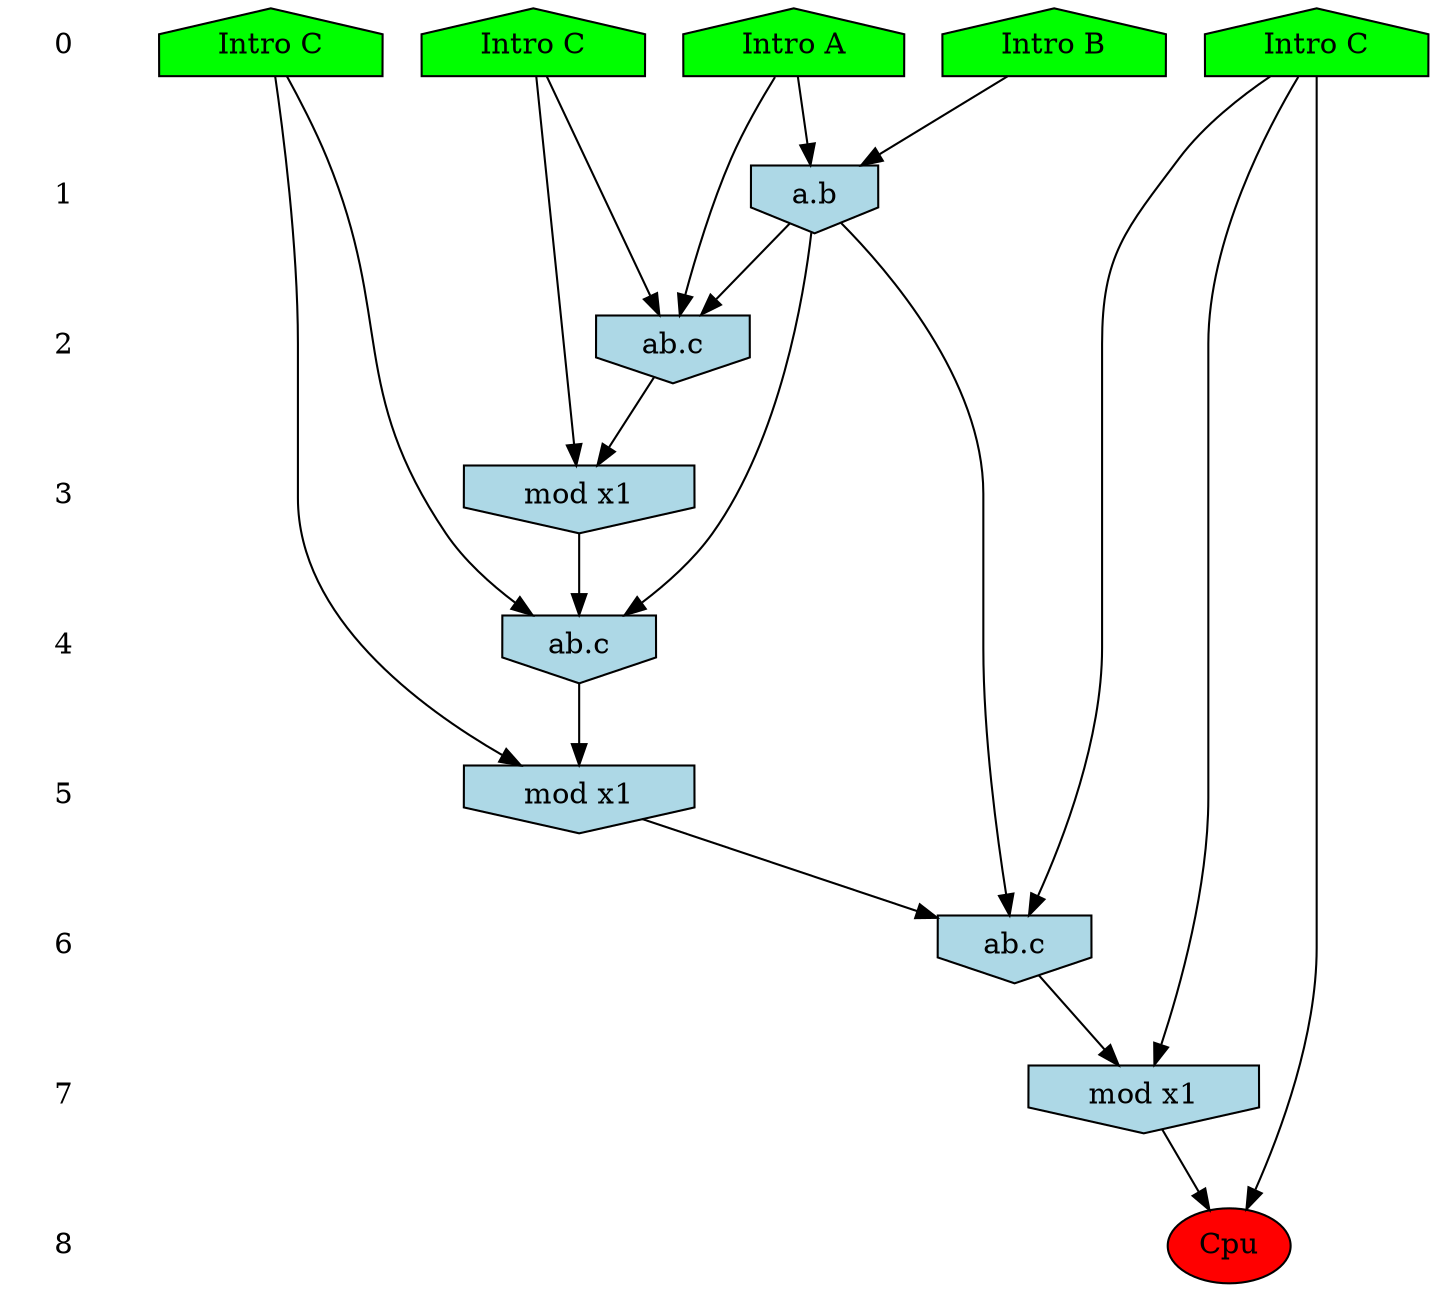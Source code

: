 /* Compression of 329 causal flows obtained in average at 9.899843E+00 t.u */
/* Compressed causal flows were: [39;104;108;120;171;186;188;194;200;203;210;222;228;229;247;248;267;268;270;274;278;280;281;284;285;286;291;309;312;326;331;333;339;346;359;370;372;377;393;394;396;397;403;410;437;443;445;447;452;454;456;461;473;475;490;501;504;509;511;516;518;524;527;534;542;546;548;550;555;557;569;583;588;592;593;596;601;622;624;629;634;636;642;645;657;665;672;680;686;700;706;717;723;726;728;730;738;747;755;762;764;767;774;781;786;800;802;804;810;815;821;826;832;841;844;846;850;854;855;872;875;876;879;884;886;897;899;903;908;927;929;933;940;956;963;982;992;994;998;1003;1004;1009;1011;1018;1024;1048;1056;1073;1074;1081;1083;1089;1090;1112;1113;1127;1130;1135;1137;1159;1173;1195;1196;1205;1208;1209;1210;1220;1240;1242;1245;1262;1271;1276;1280;1288;1295;1296;1302;1304;1309;1320;1327;1331;1344;1346;1357;1358;1361;1364;1375;1380;1387;1389;1397;1402;1412;1422;1426;1429;1432;1434;1439;1450;1459;1462;1463;1465;1468;1481;1485;1507;1519;1524;1525;1533;1534;1536;1553;1554;1580;1581;1589;1592;1593;1608;1643;1644;1645;1646;1652;1693;1706;1723;1746;1750;1751;1772;1773;1774;1775;1781;1785;1803;1819;1825;1841;1842;1849;1851;1877;1891;1894;1944;1991;2006;2007;2009;2015;2016;2029;2032;2034;2038;2055;2098;2106;2113;2121;2134;2201;2225;2270;2274;2293;2344;2348;2355;2368;2375;2380;2384;2395;2406;2433;2467;2493;2495;2512;2542;2575;2603;2631;2656;2661;2668;2684;2691;2717;2723;2743;2865;2965;2972;2974;2986;2996;3046;3070;3082;3125;3142;3256;3285;3328;3335;3369;3417;3418;3420;3427;3458;3533;3581;3602;3608;3676;3703;3858] */
digraph G{
 ranksep=.5 ; 
{ rank = same ; "0" [shape=plaintext] ; node_1 [label ="Intro A", shape=house, style=filled, fillcolor=green] ;
node_2 [label ="Intro B", shape=house, style=filled, fillcolor=green] ;
node_3 [label ="Intro C", shape=house, style=filled, fillcolor=green] ;
node_4 [label ="Intro C", shape=house, style=filled, fillcolor=green] ;
node_5 [label ="Intro C", shape=house, style=filled, fillcolor=green] ;
}
{ rank = same ; "1" [shape=plaintext] ; node_6 [label="a.b", shape=invhouse, style=filled, fillcolor = lightblue] ;
}
{ rank = same ; "2" [shape=plaintext] ; node_7 [label="ab.c", shape=invhouse, style=filled, fillcolor = lightblue] ;
}
{ rank = same ; "3" [shape=plaintext] ; node_8 [label="mod x1", shape=invhouse, style=filled, fillcolor = lightblue] ;
}
{ rank = same ; "4" [shape=plaintext] ; node_9 [label="ab.c", shape=invhouse, style=filled, fillcolor = lightblue] ;
}
{ rank = same ; "5" [shape=plaintext] ; node_10 [label="mod x1", shape=invhouse, style=filled, fillcolor = lightblue] ;
}
{ rank = same ; "6" [shape=plaintext] ; node_11 [label="ab.c", shape=invhouse, style=filled, fillcolor = lightblue] ;
}
{ rank = same ; "7" [shape=plaintext] ; node_12 [label="mod x1", shape=invhouse, style=filled, fillcolor = lightblue] ;
}
{ rank = same ; "8" [shape=plaintext] ; node_13 [label ="Cpu", style=filled, fillcolor=red] ;
}
"0" -> "1" [style="invis"]; 
"1" -> "2" [style="invis"]; 
"2" -> "3" [style="invis"]; 
"3" -> "4" [style="invis"]; 
"4" -> "5" [style="invis"]; 
"5" -> "6" [style="invis"]; 
"6" -> "7" [style="invis"]; 
"7" -> "8" [style="invis"]; 
node_1 -> node_6
node_2 -> node_6
node_1 -> node_7
node_5 -> node_7
node_6 -> node_7
node_5 -> node_8
node_7 -> node_8
node_3 -> node_9
node_6 -> node_9
node_8 -> node_9
node_3 -> node_10
node_9 -> node_10
node_4 -> node_11
node_6 -> node_11
node_10 -> node_11
node_4 -> node_12
node_11 -> node_12
node_4 -> node_13
node_12 -> node_13
}
/*
 Dot generation time: 0.000754
*/
